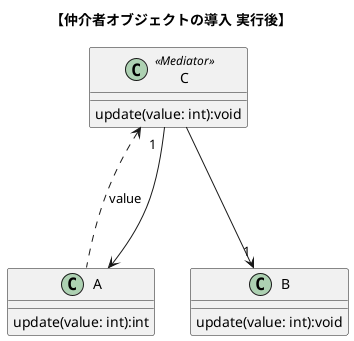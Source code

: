 @startuml map_class_push_CFD
title "【仲介者オブジェクトの導入 実行後】"

class "A"{
    update(value: int):int
}
class "B"{
    update(value: int):void
}

class "C"<<Mediator>>{
    update(value: int):void
}

"C" <... "A" : value
"C" "1  " ---> "A" 
"C" ---> "1" "B"

@enduml